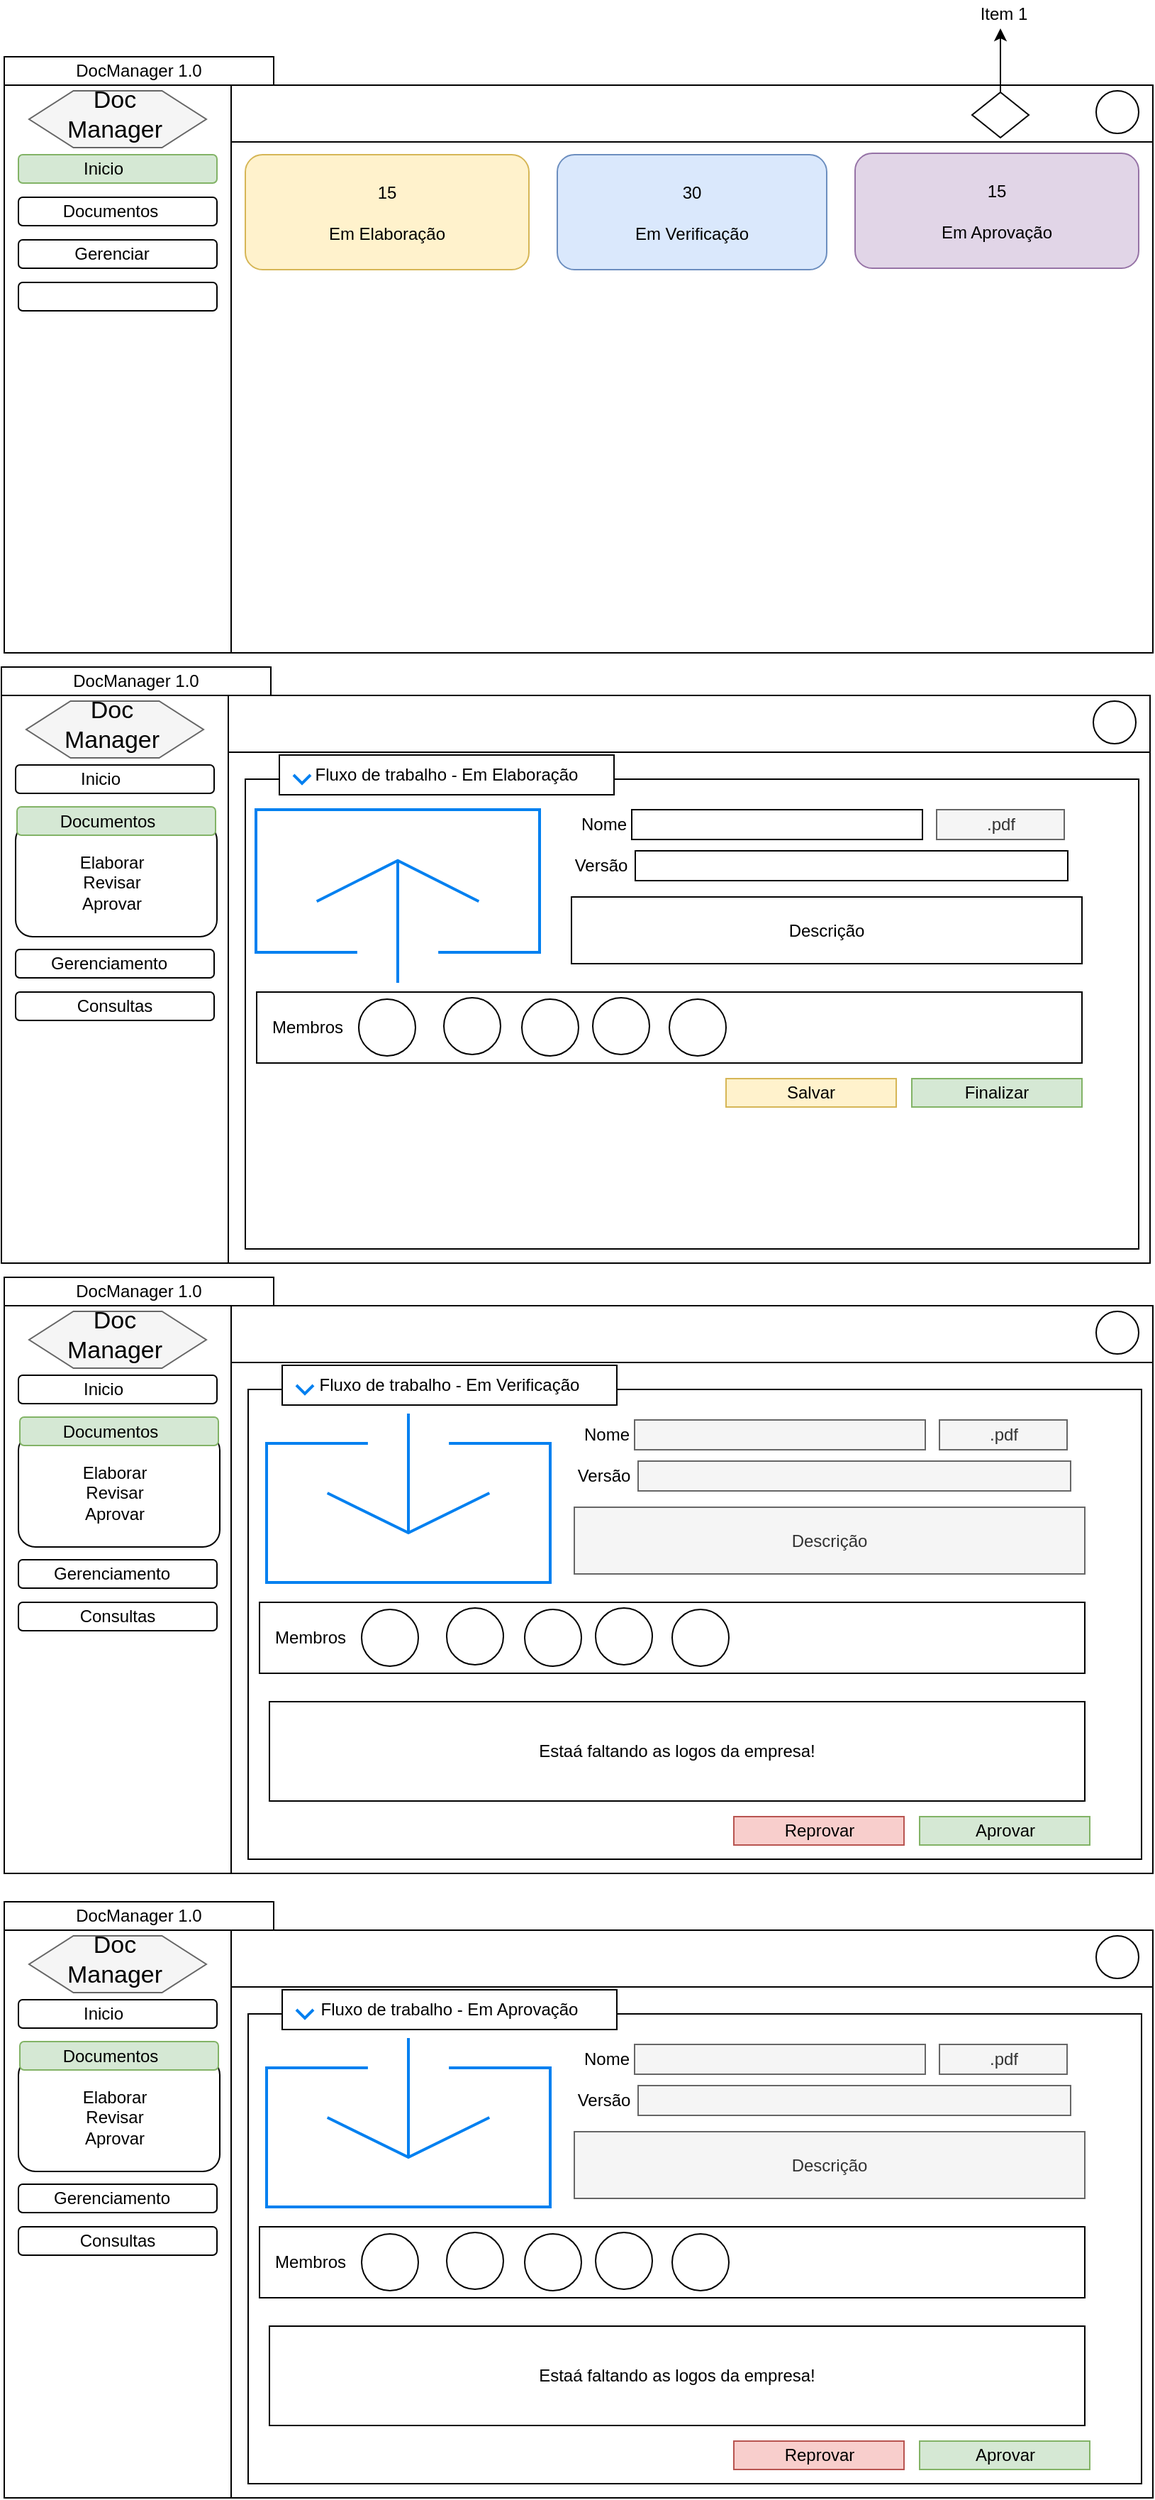 <mxfile version="10.6.0" type="device"><diagram id="bI2BB0mGl0S2HGkJLrth" name="Page-1"><mxGraphModel dx="1329" dy="809" grid="1" gridSize="10" guides="1" tooltips="1" connect="1" arrows="1" fold="1" page="1" pageScale="1" pageWidth="827" pageHeight="1169" math="0" shadow="0"><root><mxCell id="0"/><mxCell id="1" parent="0"/><mxCell id="Ie20CmbfMBGJbWG-O1Qj-21" value="" style="rounded=0;whiteSpace=wrap;html=1;" vertex="1" parent="1"><mxGeometry x="8" y="550" width="810" height="400" as="geometry"/></mxCell><mxCell id="Ie20CmbfMBGJbWG-O1Qj-53" value="" style="rounded=0;whiteSpace=wrap;html=1;" vertex="1" parent="1"><mxGeometry x="180" y="609" width="630" height="331" as="geometry"/></mxCell><mxCell id="Ie20CmbfMBGJbWG-O1Qj-2" value="" style="rounded=0;whiteSpace=wrap;html=1;" vertex="1" parent="1"><mxGeometry x="10" y="120" width="810" height="400" as="geometry"/></mxCell><mxCell id="Ie20CmbfMBGJbWG-O1Qj-3" value="DocManager 1.0" style="rounded=0;whiteSpace=wrap;html=1;" vertex="1" parent="1"><mxGeometry x="10" y="100" width="190" height="20" as="geometry"/></mxCell><mxCell id="Ie20CmbfMBGJbWG-O1Qj-4" value="" style="rounded=0;whiteSpace=wrap;html=1;" vertex="1" parent="1"><mxGeometry x="170" y="120" width="650" height="40" as="geometry"/></mxCell><mxCell id="Ie20CmbfMBGJbWG-O1Qj-5" value="" style="rounded=0;whiteSpace=wrap;html=1;" vertex="1" parent="1"><mxGeometry x="10" y="120" width="160" height="400" as="geometry"/></mxCell><mxCell id="Ie20CmbfMBGJbWG-O1Qj-6" value="" style="rounded=1;whiteSpace=wrap;html=1;fillColor=#d5e8d4;strokeColor=#82b366;" vertex="1" parent="1"><mxGeometry x="20" y="169" width="140" height="20" as="geometry"/></mxCell><mxCell id="Ie20CmbfMBGJbWG-O1Qj-7" value="" style="rounded=1;whiteSpace=wrap;html=1;" vertex="1" parent="1"><mxGeometry x="20" y="199" width="140" height="20" as="geometry"/></mxCell><mxCell id="Ie20CmbfMBGJbWG-O1Qj-8" value="" style="rounded=1;whiteSpace=wrap;html=1;" vertex="1" parent="1"><mxGeometry x="20" y="229" width="140" height="20" as="geometry"/></mxCell><mxCell id="Ie20CmbfMBGJbWG-O1Qj-9" value="" style="rounded=1;whiteSpace=wrap;html=1;" vertex="1" parent="1"><mxGeometry x="20" y="259" width="140" height="20" as="geometry"/></mxCell><mxCell id="Ie20CmbfMBGJbWG-O1Qj-11" value="" style="shape=hexagon;perimeter=hexagonPerimeter2;whiteSpace=wrap;html=1;fillColor=#f5f5f5;strokeColor=#666666;fontColor=#333333;" vertex="1" parent="1"><mxGeometry x="27.5" y="124" width="125" height="40" as="geometry"/></mxCell><mxCell id="Ie20CmbfMBGJbWG-O1Qj-10" value="&lt;font style=&quot;font-size: 17px&quot;&gt;Doc&lt;br&gt;Manager&lt;/font&gt;" style="text;html=1;strokeColor=none;fillColor=none;align=center;verticalAlign=middle;whiteSpace=wrap;rounded=0;" vertex="1" parent="1"><mxGeometry x="67.5" y="131" width="40" height="20" as="geometry"/></mxCell><mxCell id="Ie20CmbfMBGJbWG-O1Qj-12" value="" style="ellipse;whiteSpace=wrap;html=1;aspect=fixed;" vertex="1" parent="1"><mxGeometry x="780" y="124" width="30" height="30" as="geometry"/></mxCell><mxCell id="Ie20CmbfMBGJbWG-O1Qj-13" value="Inicio" style="text;html=1;strokeColor=none;fillColor=none;align=center;verticalAlign=middle;whiteSpace=wrap;rounded=0;" vertex="1" parent="1"><mxGeometry x="60" y="169" width="40" height="20" as="geometry"/></mxCell><mxCell id="Ie20CmbfMBGJbWG-O1Qj-14" value="Documentos" style="text;html=1;strokeColor=none;fillColor=none;align=center;verticalAlign=middle;whiteSpace=wrap;rounded=0;" vertex="1" parent="1"><mxGeometry x="65" y="199" width="40" height="20" as="geometry"/></mxCell><mxCell id="Ie20CmbfMBGJbWG-O1Qj-15" value="Gerenciar" style="text;html=1;strokeColor=none;fillColor=none;align=center;verticalAlign=middle;whiteSpace=wrap;rounded=0;" vertex="1" parent="1"><mxGeometry x="66" y="229" width="40" height="20" as="geometry"/></mxCell><mxCell id="Ie20CmbfMBGJbWG-O1Qj-17" value="15&lt;br&gt;&lt;br&gt;Em Elaboração" style="rounded=1;whiteSpace=wrap;html=1;fillColor=#fff2cc;strokeColor=#d6b656;" vertex="1" parent="1"><mxGeometry x="180" y="169" width="200" height="81" as="geometry"/></mxCell><mxCell id="Ie20CmbfMBGJbWG-O1Qj-18" value="30&lt;br&gt;&lt;br&gt;Em Verificação" style="rounded=1;whiteSpace=wrap;html=1;fillColor=#dae8fc;strokeColor=#6c8ebf;" vertex="1" parent="1"><mxGeometry x="400" y="169" width="190" height="81" as="geometry"/></mxCell><mxCell id="Ie20CmbfMBGJbWG-O1Qj-20" value="15&lt;br&gt;&lt;br&gt;Em Aprovação" style="rounded=1;whiteSpace=wrap;html=1;fillColor=#e1d5e7;strokeColor=#9673a6;" vertex="1" parent="1"><mxGeometry x="610" y="168" width="200" height="81" as="geometry"/></mxCell><mxCell id="Ie20CmbfMBGJbWG-O1Qj-22" value="DocManager 1.0" style="rounded=0;whiteSpace=wrap;html=1;" vertex="1" parent="1"><mxGeometry x="8" y="530" width="190" height="20" as="geometry"/></mxCell><mxCell id="Ie20CmbfMBGJbWG-O1Qj-23" value="" style="rounded=0;whiteSpace=wrap;html=1;" vertex="1" parent="1"><mxGeometry x="168" y="550" width="650" height="40" as="geometry"/></mxCell><mxCell id="Ie20CmbfMBGJbWG-O1Qj-24" value="" style="rounded=0;whiteSpace=wrap;html=1;" vertex="1" parent="1"><mxGeometry x="8" y="550" width="160" height="400" as="geometry"/></mxCell><mxCell id="Ie20CmbfMBGJbWG-O1Qj-25" value="" style="rounded=1;whiteSpace=wrap;html=1;" vertex="1" parent="1"><mxGeometry x="18" y="599" width="140" height="20" as="geometry"/></mxCell><mxCell id="Ie20CmbfMBGJbWG-O1Qj-27" value="" style="rounded=1;whiteSpace=wrap;html=1;" vertex="1" parent="1"><mxGeometry x="18" y="729" width="140" height="20" as="geometry"/></mxCell><mxCell id="Ie20CmbfMBGJbWG-O1Qj-28" value="Consultas" style="rounded=1;whiteSpace=wrap;html=1;" vertex="1" parent="1"><mxGeometry x="18" y="759" width="140" height="20" as="geometry"/></mxCell><mxCell id="Ie20CmbfMBGJbWG-O1Qj-29" value="" style="shape=hexagon;perimeter=hexagonPerimeter2;whiteSpace=wrap;html=1;fillColor=#f5f5f5;strokeColor=#666666;fontColor=#333333;" vertex="1" parent="1"><mxGeometry x="25.5" y="554" width="125" height="40" as="geometry"/></mxCell><mxCell id="Ie20CmbfMBGJbWG-O1Qj-30" value="&lt;font style=&quot;font-size: 17px&quot;&gt;Doc&lt;br&gt;Manager&lt;/font&gt;" style="text;html=1;strokeColor=none;fillColor=none;align=center;verticalAlign=middle;whiteSpace=wrap;rounded=0;" vertex="1" parent="1"><mxGeometry x="65.5" y="561" width="40" height="20" as="geometry"/></mxCell><mxCell id="Ie20CmbfMBGJbWG-O1Qj-31" value="" style="ellipse;whiteSpace=wrap;html=1;aspect=fixed;" vertex="1" parent="1"><mxGeometry x="778" y="554" width="30" height="30" as="geometry"/></mxCell><mxCell id="Ie20CmbfMBGJbWG-O1Qj-32" value="Inicio" style="text;html=1;strokeColor=none;fillColor=none;align=center;verticalAlign=middle;whiteSpace=wrap;rounded=0;" vertex="1" parent="1"><mxGeometry x="58" y="599" width="40" height="20" as="geometry"/></mxCell><mxCell id="Ie20CmbfMBGJbWG-O1Qj-34" value="Gerenciamento" style="text;html=1;strokeColor=none;fillColor=none;align=center;verticalAlign=middle;whiteSpace=wrap;rounded=0;" vertex="1" parent="1"><mxGeometry x="64" y="729" width="40" height="20" as="geometry"/></mxCell><mxCell id="Ie20CmbfMBGJbWG-O1Qj-38" value="" style="rounded=0;whiteSpace=wrap;html=1;" vertex="1" parent="1"><mxGeometry x="452.5" y="630.5" width="205" height="21" as="geometry"/></mxCell><mxCell id="Ie20CmbfMBGJbWG-O1Qj-42" value="" style="html=1;verticalLabelPosition=bottom;align=center;labelBackgroundColor=#ffffff;verticalAlign=top;strokeWidth=2;strokeColor=#0080F0;fillColor=#ffffff;shadow=0;dashed=0;shape=mxgraph.ios7.icons.up;" vertex="1" parent="1"><mxGeometry x="187.5" y="630.5" width="200" height="122" as="geometry"/></mxCell><mxCell id="Ie20CmbfMBGJbWG-O1Qj-44" value="Nome" style="text;html=1;strokeColor=none;fillColor=none;align=center;verticalAlign=middle;whiteSpace=wrap;rounded=0;" vertex="1" parent="1"><mxGeometry x="412.5" y="630.5" width="40" height="20" as="geometry"/></mxCell><mxCell id="Ie20CmbfMBGJbWG-O1Qj-45" value="" style="rounded=0;whiteSpace=wrap;html=1;" vertex="1" parent="1"><mxGeometry x="455" y="659.5" width="305" height="21" as="geometry"/></mxCell><mxCell id="Ie20CmbfMBGJbWG-O1Qj-46" value="Versão" style="text;html=1;strokeColor=none;fillColor=none;align=center;verticalAlign=middle;whiteSpace=wrap;rounded=0;" vertex="1" parent="1"><mxGeometry x="411" y="659.5" width="40" height="20" as="geometry"/></mxCell><mxCell id="Ie20CmbfMBGJbWG-O1Qj-48" value=".pdf" style="rounded=0;whiteSpace=wrap;html=1;fillColor=#f5f5f5;strokeColor=#666666;fontColor=#333333;" vertex="1" parent="1"><mxGeometry x="667.5" y="630.5" width="90" height="21" as="geometry"/></mxCell><mxCell id="Ie20CmbfMBGJbWG-O1Qj-49" value="Descrição" style="rounded=0;whiteSpace=wrap;html=1;" vertex="1" parent="1"><mxGeometry x="410" y="692" width="360" height="47" as="geometry"/></mxCell><mxCell id="Ie20CmbfMBGJbWG-O1Qj-50" value="" style="rounded=0;whiteSpace=wrap;html=1;" vertex="1" parent="1"><mxGeometry x="188" y="759" width="582" height="50" as="geometry"/></mxCell><mxCell id="Ie20CmbfMBGJbWG-O1Qj-51" value="" style="ellipse;whiteSpace=wrap;html=1;aspect=fixed;" vertex="1" parent="1"><mxGeometry x="260" y="764" width="40" height="40" as="geometry"/></mxCell><mxCell id="Ie20CmbfMBGJbWG-O1Qj-52" value="Membros" style="text;html=1;strokeColor=none;fillColor=none;align=center;verticalAlign=middle;whiteSpace=wrap;rounded=0;" vertex="1" parent="1"><mxGeometry x="204" y="774" width="40" height="20" as="geometry"/></mxCell><mxCell id="Ie20CmbfMBGJbWG-O1Qj-54" value="Fluxo de trabalho - Em Elaboração" style="rounded=0;whiteSpace=wrap;html=1;" vertex="1" parent="1"><mxGeometry x="204" y="592" width="236" height="28" as="geometry"/></mxCell><mxCell id="Ie20CmbfMBGJbWG-O1Qj-55" value="" style="rounded=1;whiteSpace=wrap;html=1;" vertex="1" parent="1"><mxGeometry x="18" y="640" width="142" height="80" as="geometry"/></mxCell><mxCell id="Ie20CmbfMBGJbWG-O1Qj-26" value="" style="rounded=1;whiteSpace=wrap;html=1;fillColor=#d5e8d4;strokeColor=#82b366;" vertex="1" parent="1"><mxGeometry x="19" y="628.5" width="140" height="20" as="geometry"/></mxCell><mxCell id="Ie20CmbfMBGJbWG-O1Qj-33" value="Documentos" style="text;html=1;strokeColor=none;fillColor=none;align=center;verticalAlign=middle;whiteSpace=wrap;rounded=0;" vertex="1" parent="1"><mxGeometry x="63" y="629" width="40" height="20" as="geometry"/></mxCell><mxCell id="Ie20CmbfMBGJbWG-O1Qj-56" value="Elaborar&lt;br&gt;Revisar&lt;br&gt;Aprovar" style="text;html=1;strokeColor=none;fillColor=none;align=center;verticalAlign=middle;whiteSpace=wrap;rounded=0;" vertex="1" parent="1"><mxGeometry x="66" y="671.5" width="40" height="20" as="geometry"/></mxCell><mxCell id="Ie20CmbfMBGJbWG-O1Qj-57" value="" style="ellipse;whiteSpace=wrap;html=1;aspect=fixed;" vertex="1" parent="1"><mxGeometry x="320" y="763" width="40" height="40" as="geometry"/></mxCell><mxCell id="Ie20CmbfMBGJbWG-O1Qj-58" value="" style="ellipse;whiteSpace=wrap;html=1;aspect=fixed;" vertex="1" parent="1"><mxGeometry x="375" y="764" width="40" height="40" as="geometry"/></mxCell><mxCell id="Ie20CmbfMBGJbWG-O1Qj-59" value="" style="ellipse;whiteSpace=wrap;html=1;aspect=fixed;" vertex="1" parent="1"><mxGeometry x="425" y="763" width="40" height="40" as="geometry"/></mxCell><mxCell id="Ie20CmbfMBGJbWG-O1Qj-60" value="" style="ellipse;whiteSpace=wrap;html=1;aspect=fixed;" vertex="1" parent="1"><mxGeometry x="479" y="764" width="40" height="40" as="geometry"/></mxCell><mxCell id="Ie20CmbfMBGJbWG-O1Qj-61" value="Salvar" style="rounded=0;whiteSpace=wrap;html=1;fillColor=#fff2cc;strokeColor=#d6b656;" vertex="1" parent="1"><mxGeometry x="519" y="820" width="120" height="20" as="geometry"/></mxCell><mxCell id="Ie20CmbfMBGJbWG-O1Qj-62" value="Finalizar" style="rounded=0;whiteSpace=wrap;html=1;fillColor=#d5e8d4;strokeColor=#82b366;" vertex="1" parent="1"><mxGeometry x="650" y="820" width="120" height="20" as="geometry"/></mxCell><mxCell id="Ie20CmbfMBGJbWG-O1Qj-64" value="" style="html=1;verticalLabelPosition=bottom;labelBackgroundColor=#ffffff;verticalAlign=top;shadow=0;dashed=0;strokeWidth=2;shape=mxgraph.ios7.misc.down;strokeColor=#0080f0;" vertex="1" parent="1"><mxGeometry x="214" y="606" width="12" height="6" as="geometry"/></mxCell><mxCell id="Ie20CmbfMBGJbWG-O1Qj-65" value="" style="rounded=0;whiteSpace=wrap;html=1;" vertex="1" parent="1"><mxGeometry x="10" y="980" width="810" height="400" as="geometry"/></mxCell><mxCell id="Ie20CmbfMBGJbWG-O1Qj-66" value="" style="rounded=0;whiteSpace=wrap;html=1;" vertex="1" parent="1"><mxGeometry x="182" y="1039" width="630" height="331" as="geometry"/></mxCell><mxCell id="Ie20CmbfMBGJbWG-O1Qj-67" value="DocManager 1.0" style="rounded=0;whiteSpace=wrap;html=1;" vertex="1" parent="1"><mxGeometry x="10" y="960" width="190" height="20" as="geometry"/></mxCell><mxCell id="Ie20CmbfMBGJbWG-O1Qj-68" value="" style="rounded=0;whiteSpace=wrap;html=1;" vertex="1" parent="1"><mxGeometry x="170" y="980" width="650" height="40" as="geometry"/></mxCell><mxCell id="Ie20CmbfMBGJbWG-O1Qj-69" value="" style="rounded=0;whiteSpace=wrap;html=1;" vertex="1" parent="1"><mxGeometry x="10" y="980" width="160" height="400" as="geometry"/></mxCell><mxCell id="Ie20CmbfMBGJbWG-O1Qj-70" value="" style="rounded=1;whiteSpace=wrap;html=1;" vertex="1" parent="1"><mxGeometry x="20" y="1029" width="140" height="20" as="geometry"/></mxCell><mxCell id="Ie20CmbfMBGJbWG-O1Qj-71" value="" style="rounded=1;whiteSpace=wrap;html=1;" vertex="1" parent="1"><mxGeometry x="20" y="1159" width="140" height="20" as="geometry"/></mxCell><mxCell id="Ie20CmbfMBGJbWG-O1Qj-72" value="Consultas" style="rounded=1;whiteSpace=wrap;html=1;" vertex="1" parent="1"><mxGeometry x="20" y="1189" width="140" height="20" as="geometry"/></mxCell><mxCell id="Ie20CmbfMBGJbWG-O1Qj-73" value="" style="shape=hexagon;perimeter=hexagonPerimeter2;whiteSpace=wrap;html=1;fillColor=#f5f5f5;strokeColor=#666666;fontColor=#333333;" vertex="1" parent="1"><mxGeometry x="27.5" y="984" width="125" height="40" as="geometry"/></mxCell><mxCell id="Ie20CmbfMBGJbWG-O1Qj-74" value="&lt;font style=&quot;font-size: 17px&quot;&gt;Doc&lt;br&gt;Manager&lt;/font&gt;" style="text;html=1;strokeColor=none;fillColor=none;align=center;verticalAlign=middle;whiteSpace=wrap;rounded=0;" vertex="1" parent="1"><mxGeometry x="67.5" y="991" width="40" height="20" as="geometry"/></mxCell><mxCell id="Ie20CmbfMBGJbWG-O1Qj-75" value="" style="ellipse;whiteSpace=wrap;html=1;aspect=fixed;" vertex="1" parent="1"><mxGeometry x="780" y="984" width="30" height="30" as="geometry"/></mxCell><mxCell id="Ie20CmbfMBGJbWG-O1Qj-76" value="Inicio" style="text;html=1;strokeColor=none;fillColor=none;align=center;verticalAlign=middle;whiteSpace=wrap;rounded=0;" vertex="1" parent="1"><mxGeometry x="60" y="1029" width="40" height="20" as="geometry"/></mxCell><mxCell id="Ie20CmbfMBGJbWG-O1Qj-77" value="Gerenciamento" style="text;html=1;strokeColor=none;fillColor=none;align=center;verticalAlign=middle;whiteSpace=wrap;rounded=0;" vertex="1" parent="1"><mxGeometry x="66" y="1159" width="40" height="20" as="geometry"/></mxCell><mxCell id="Ie20CmbfMBGJbWG-O1Qj-78" value="" style="rounded=0;whiteSpace=wrap;html=1;fillColor=#f5f5f5;strokeColor=#666666;fontColor=#333333;" vertex="1" parent="1"><mxGeometry x="454.5" y="1060.5" width="205" height="21" as="geometry"/></mxCell><mxCell id="Ie20CmbfMBGJbWG-O1Qj-80" value="Nome" style="text;html=1;strokeColor=none;fillColor=none;align=center;verticalAlign=middle;whiteSpace=wrap;rounded=0;" vertex="1" parent="1"><mxGeometry x="414.5" y="1060.5" width="40" height="20" as="geometry"/></mxCell><mxCell id="Ie20CmbfMBGJbWG-O1Qj-81" value="" style="rounded=0;whiteSpace=wrap;html=1;fillColor=#f5f5f5;strokeColor=#666666;fontColor=#333333;" vertex="1" parent="1"><mxGeometry x="457" y="1089.5" width="305" height="21" as="geometry"/></mxCell><mxCell id="Ie20CmbfMBGJbWG-O1Qj-82" value="Versão" style="text;html=1;strokeColor=none;fillColor=none;align=center;verticalAlign=middle;whiteSpace=wrap;rounded=0;" vertex="1" parent="1"><mxGeometry x="413" y="1089.5" width="40" height="20" as="geometry"/></mxCell><mxCell id="Ie20CmbfMBGJbWG-O1Qj-83" value=".pdf" style="rounded=0;whiteSpace=wrap;html=1;fillColor=#f5f5f5;strokeColor=#666666;fontColor=#333333;" vertex="1" parent="1"><mxGeometry x="669.5" y="1060.5" width="90" height="21" as="geometry"/></mxCell><mxCell id="Ie20CmbfMBGJbWG-O1Qj-84" value="Descrição" style="rounded=0;whiteSpace=wrap;html=1;fillColor=#f5f5f5;strokeColor=#666666;fontColor=#333333;" vertex="1" parent="1"><mxGeometry x="412" y="1122" width="360" height="47" as="geometry"/></mxCell><mxCell id="Ie20CmbfMBGJbWG-O1Qj-85" value="" style="rounded=0;whiteSpace=wrap;html=1;" vertex="1" parent="1"><mxGeometry x="190" y="1189" width="582" height="50" as="geometry"/></mxCell><mxCell id="Ie20CmbfMBGJbWG-O1Qj-86" value="" style="ellipse;whiteSpace=wrap;html=1;aspect=fixed;" vertex="1" parent="1"><mxGeometry x="262" y="1194" width="40" height="40" as="geometry"/></mxCell><mxCell id="Ie20CmbfMBGJbWG-O1Qj-87" value="Membros" style="text;html=1;strokeColor=none;fillColor=none;align=center;verticalAlign=middle;whiteSpace=wrap;rounded=0;" vertex="1" parent="1"><mxGeometry x="206" y="1204" width="40" height="20" as="geometry"/></mxCell><mxCell id="Ie20CmbfMBGJbWG-O1Qj-88" value="Fluxo de trabalho - Em Verificação" style="rounded=0;whiteSpace=wrap;html=1;" vertex="1" parent="1"><mxGeometry x="206" y="1022" width="236" height="28" as="geometry"/></mxCell><mxCell id="Ie20CmbfMBGJbWG-O1Qj-89" value="" style="rounded=1;whiteSpace=wrap;html=1;" vertex="1" parent="1"><mxGeometry x="20" y="1070" width="142" height="80" as="geometry"/></mxCell><mxCell id="Ie20CmbfMBGJbWG-O1Qj-90" value="" style="rounded=1;whiteSpace=wrap;html=1;fillColor=#d5e8d4;strokeColor=#82b366;" vertex="1" parent="1"><mxGeometry x="21" y="1058.5" width="140" height="20" as="geometry"/></mxCell><mxCell id="Ie20CmbfMBGJbWG-O1Qj-91" value="Documentos" style="text;html=1;strokeColor=none;fillColor=none;align=center;verticalAlign=middle;whiteSpace=wrap;rounded=0;" vertex="1" parent="1"><mxGeometry x="65" y="1059" width="40" height="20" as="geometry"/></mxCell><mxCell id="Ie20CmbfMBGJbWG-O1Qj-92" value="Elaborar&lt;br&gt;Revisar&lt;br&gt;Aprovar" style="text;html=1;strokeColor=none;fillColor=none;align=center;verticalAlign=middle;whiteSpace=wrap;rounded=0;" vertex="1" parent="1"><mxGeometry x="68" y="1101.5" width="40" height="20" as="geometry"/></mxCell><mxCell id="Ie20CmbfMBGJbWG-O1Qj-93" value="" style="ellipse;whiteSpace=wrap;html=1;aspect=fixed;" vertex="1" parent="1"><mxGeometry x="322" y="1193" width="40" height="40" as="geometry"/></mxCell><mxCell id="Ie20CmbfMBGJbWG-O1Qj-94" value="" style="ellipse;whiteSpace=wrap;html=1;aspect=fixed;" vertex="1" parent="1"><mxGeometry x="377" y="1194" width="40" height="40" as="geometry"/></mxCell><mxCell id="Ie20CmbfMBGJbWG-O1Qj-95" value="" style="ellipse;whiteSpace=wrap;html=1;aspect=fixed;" vertex="1" parent="1"><mxGeometry x="427" y="1193" width="40" height="40" as="geometry"/></mxCell><mxCell id="Ie20CmbfMBGJbWG-O1Qj-96" value="" style="ellipse;whiteSpace=wrap;html=1;aspect=fixed;" vertex="1" parent="1"><mxGeometry x="481" y="1194" width="40" height="40" as="geometry"/></mxCell><mxCell id="Ie20CmbfMBGJbWG-O1Qj-97" value="Reprovar" style="rounded=0;whiteSpace=wrap;html=1;fillColor=#f8cecc;strokeColor=#b85450;" vertex="1" parent="1"><mxGeometry x="524.5" y="1340" width="120" height="20" as="geometry"/></mxCell><mxCell id="Ie20CmbfMBGJbWG-O1Qj-98" value="Aprovar" style="rounded=0;whiteSpace=wrap;html=1;fillColor=#d5e8d4;strokeColor=#82b366;" vertex="1" parent="1"><mxGeometry x="655.5" y="1340" width="120" height="20" as="geometry"/></mxCell><mxCell id="Ie20CmbfMBGJbWG-O1Qj-99" value="" style="html=1;verticalLabelPosition=bottom;labelBackgroundColor=#ffffff;verticalAlign=top;shadow=0;dashed=0;strokeWidth=2;shape=mxgraph.ios7.misc.down;strokeColor=#0080f0;" vertex="1" parent="1"><mxGeometry x="216" y="1036" width="12" height="6" as="geometry"/></mxCell><mxCell id="Ie20CmbfMBGJbWG-O1Qj-100" value="" style="html=1;verticalLabelPosition=bottom;align=center;labelBackgroundColor=#ffffff;verticalAlign=top;strokeWidth=2;strokeColor=#0080F0;fillColor=#ffffff;shadow=0;dashed=0;shape=mxgraph.ios7.icons.down;" vertex="1" parent="1"><mxGeometry x="195" y="1056" width="200" height="119" as="geometry"/></mxCell><mxCell id="Ie20CmbfMBGJbWG-O1Qj-101" value="Estaá faltando as logos da empresa!" style="rounded=0;whiteSpace=wrap;html=1;" vertex="1" parent="1"><mxGeometry x="197" y="1259" width="575" height="70" as="geometry"/></mxCell><mxCell id="Ie20CmbfMBGJbWG-O1Qj-102" value="" style="rounded=0;whiteSpace=wrap;html=1;" vertex="1" parent="1"><mxGeometry x="10" y="1420" width="810" height="400" as="geometry"/></mxCell><mxCell id="Ie20CmbfMBGJbWG-O1Qj-103" value="" style="rounded=0;whiteSpace=wrap;html=1;" vertex="1" parent="1"><mxGeometry x="182" y="1479" width="630" height="331" as="geometry"/></mxCell><mxCell id="Ie20CmbfMBGJbWG-O1Qj-104" value="DocManager 1.0" style="rounded=0;whiteSpace=wrap;html=1;" vertex="1" parent="1"><mxGeometry x="10" y="1400" width="190" height="20" as="geometry"/></mxCell><mxCell id="Ie20CmbfMBGJbWG-O1Qj-105" value="" style="rounded=0;whiteSpace=wrap;html=1;" vertex="1" parent="1"><mxGeometry x="170" y="1420" width="650" height="40" as="geometry"/></mxCell><mxCell id="Ie20CmbfMBGJbWG-O1Qj-106" value="" style="rounded=0;whiteSpace=wrap;html=1;" vertex="1" parent="1"><mxGeometry x="10" y="1420" width="160" height="400" as="geometry"/></mxCell><mxCell id="Ie20CmbfMBGJbWG-O1Qj-107" value="" style="rounded=1;whiteSpace=wrap;html=1;" vertex="1" parent="1"><mxGeometry x="20" y="1469" width="140" height="20" as="geometry"/></mxCell><mxCell id="Ie20CmbfMBGJbWG-O1Qj-108" value="" style="rounded=1;whiteSpace=wrap;html=1;" vertex="1" parent="1"><mxGeometry x="20" y="1599" width="140" height="20" as="geometry"/></mxCell><mxCell id="Ie20CmbfMBGJbWG-O1Qj-109" value="Consultas" style="rounded=1;whiteSpace=wrap;html=1;" vertex="1" parent="1"><mxGeometry x="20" y="1629" width="140" height="20" as="geometry"/></mxCell><mxCell id="Ie20CmbfMBGJbWG-O1Qj-110" value="" style="shape=hexagon;perimeter=hexagonPerimeter2;whiteSpace=wrap;html=1;fillColor=#f5f5f5;strokeColor=#666666;fontColor=#333333;" vertex="1" parent="1"><mxGeometry x="27.5" y="1424" width="125" height="40" as="geometry"/></mxCell><mxCell id="Ie20CmbfMBGJbWG-O1Qj-111" value="&lt;font style=&quot;font-size: 17px&quot;&gt;Doc&lt;br&gt;Manager&lt;/font&gt;" style="text;html=1;strokeColor=none;fillColor=none;align=center;verticalAlign=middle;whiteSpace=wrap;rounded=0;" vertex="1" parent="1"><mxGeometry x="67.5" y="1431" width="40" height="20" as="geometry"/></mxCell><mxCell id="Ie20CmbfMBGJbWG-O1Qj-112" value="" style="ellipse;whiteSpace=wrap;html=1;aspect=fixed;" vertex="1" parent="1"><mxGeometry x="780" y="1424" width="30" height="30" as="geometry"/></mxCell><mxCell id="Ie20CmbfMBGJbWG-O1Qj-113" value="Inicio" style="text;html=1;strokeColor=none;fillColor=none;align=center;verticalAlign=middle;whiteSpace=wrap;rounded=0;" vertex="1" parent="1"><mxGeometry x="60" y="1469" width="40" height="20" as="geometry"/></mxCell><mxCell id="Ie20CmbfMBGJbWG-O1Qj-114" value="Gerenciamento" style="text;html=1;strokeColor=none;fillColor=none;align=center;verticalAlign=middle;whiteSpace=wrap;rounded=0;" vertex="1" parent="1"><mxGeometry x="66" y="1599" width="40" height="20" as="geometry"/></mxCell><mxCell id="Ie20CmbfMBGJbWG-O1Qj-115" value="" style="rounded=0;whiteSpace=wrap;html=1;fillColor=#f5f5f5;strokeColor=#666666;fontColor=#333333;" vertex="1" parent="1"><mxGeometry x="454.5" y="1500.5" width="205" height="21" as="geometry"/></mxCell><mxCell id="Ie20CmbfMBGJbWG-O1Qj-116" value="Nome" style="text;html=1;strokeColor=none;fillColor=none;align=center;verticalAlign=middle;whiteSpace=wrap;rounded=0;" vertex="1" parent="1"><mxGeometry x="414.5" y="1500.5" width="40" height="20" as="geometry"/></mxCell><mxCell id="Ie20CmbfMBGJbWG-O1Qj-117" value="" style="rounded=0;whiteSpace=wrap;html=1;fillColor=#f5f5f5;strokeColor=#666666;fontColor=#333333;" vertex="1" parent="1"><mxGeometry x="457" y="1529.5" width="305" height="21" as="geometry"/></mxCell><mxCell id="Ie20CmbfMBGJbWG-O1Qj-118" value="Versão" style="text;html=1;strokeColor=none;fillColor=none;align=center;verticalAlign=middle;whiteSpace=wrap;rounded=0;" vertex="1" parent="1"><mxGeometry x="413" y="1529.5" width="40" height="20" as="geometry"/></mxCell><mxCell id="Ie20CmbfMBGJbWG-O1Qj-119" value=".pdf" style="rounded=0;whiteSpace=wrap;html=1;fillColor=#f5f5f5;strokeColor=#666666;fontColor=#333333;" vertex="1" parent="1"><mxGeometry x="669.5" y="1500.5" width="90" height="21" as="geometry"/></mxCell><mxCell id="Ie20CmbfMBGJbWG-O1Qj-120" value="Descrição" style="rounded=0;whiteSpace=wrap;html=1;fillColor=#f5f5f5;strokeColor=#666666;fontColor=#333333;" vertex="1" parent="1"><mxGeometry x="412" y="1562" width="360" height="47" as="geometry"/></mxCell><mxCell id="Ie20CmbfMBGJbWG-O1Qj-121" value="" style="rounded=0;whiteSpace=wrap;html=1;" vertex="1" parent="1"><mxGeometry x="190" y="1629" width="582" height="50" as="geometry"/></mxCell><mxCell id="Ie20CmbfMBGJbWG-O1Qj-122" value="" style="ellipse;whiteSpace=wrap;html=1;aspect=fixed;" vertex="1" parent="1"><mxGeometry x="262" y="1634" width="40" height="40" as="geometry"/></mxCell><mxCell id="Ie20CmbfMBGJbWG-O1Qj-123" value="Membros" style="text;html=1;strokeColor=none;fillColor=none;align=center;verticalAlign=middle;whiteSpace=wrap;rounded=0;" vertex="1" parent="1"><mxGeometry x="206" y="1644" width="40" height="20" as="geometry"/></mxCell><mxCell id="Ie20CmbfMBGJbWG-O1Qj-124" value="Fluxo de trabalho - Em Aprovação" style="rounded=0;whiteSpace=wrap;html=1;" vertex="1" parent="1"><mxGeometry x="206" y="1462" width="236" height="28" as="geometry"/></mxCell><mxCell id="Ie20CmbfMBGJbWG-O1Qj-125" value="" style="rounded=1;whiteSpace=wrap;html=1;" vertex="1" parent="1"><mxGeometry x="20" y="1510" width="142" height="80" as="geometry"/></mxCell><mxCell id="Ie20CmbfMBGJbWG-O1Qj-126" value="" style="rounded=1;whiteSpace=wrap;html=1;fillColor=#d5e8d4;strokeColor=#82b366;" vertex="1" parent="1"><mxGeometry x="21" y="1498.5" width="140" height="20" as="geometry"/></mxCell><mxCell id="Ie20CmbfMBGJbWG-O1Qj-127" value="Documentos" style="text;html=1;strokeColor=none;fillColor=none;align=center;verticalAlign=middle;whiteSpace=wrap;rounded=0;" vertex="1" parent="1"><mxGeometry x="65" y="1499" width="40" height="20" as="geometry"/></mxCell><mxCell id="Ie20CmbfMBGJbWG-O1Qj-128" value="Elaborar&lt;br&gt;Revisar&lt;br&gt;Aprovar" style="text;html=1;strokeColor=none;fillColor=none;align=center;verticalAlign=middle;whiteSpace=wrap;rounded=0;" vertex="1" parent="1"><mxGeometry x="68" y="1541.5" width="40" height="20" as="geometry"/></mxCell><mxCell id="Ie20CmbfMBGJbWG-O1Qj-129" value="" style="ellipse;whiteSpace=wrap;html=1;aspect=fixed;" vertex="1" parent="1"><mxGeometry x="322" y="1633" width="40" height="40" as="geometry"/></mxCell><mxCell id="Ie20CmbfMBGJbWG-O1Qj-130" value="" style="ellipse;whiteSpace=wrap;html=1;aspect=fixed;" vertex="1" parent="1"><mxGeometry x="377" y="1634" width="40" height="40" as="geometry"/></mxCell><mxCell id="Ie20CmbfMBGJbWG-O1Qj-131" value="" style="ellipse;whiteSpace=wrap;html=1;aspect=fixed;" vertex="1" parent="1"><mxGeometry x="427" y="1633" width="40" height="40" as="geometry"/></mxCell><mxCell id="Ie20CmbfMBGJbWG-O1Qj-132" value="" style="ellipse;whiteSpace=wrap;html=1;aspect=fixed;" vertex="1" parent="1"><mxGeometry x="481" y="1634" width="40" height="40" as="geometry"/></mxCell><mxCell id="Ie20CmbfMBGJbWG-O1Qj-133" value="Reprovar" style="rounded=0;whiteSpace=wrap;html=1;fillColor=#f8cecc;strokeColor=#b85450;" vertex="1" parent="1"><mxGeometry x="524.5" y="1780" width="120" height="20" as="geometry"/></mxCell><mxCell id="Ie20CmbfMBGJbWG-O1Qj-134" value="Aprovar" style="rounded=0;whiteSpace=wrap;html=1;fillColor=#d5e8d4;strokeColor=#82b366;" vertex="1" parent="1"><mxGeometry x="655.5" y="1780" width="120" height="20" as="geometry"/></mxCell><mxCell id="Ie20CmbfMBGJbWG-O1Qj-135" value="" style="html=1;verticalLabelPosition=bottom;labelBackgroundColor=#ffffff;verticalAlign=top;shadow=0;dashed=0;strokeWidth=2;shape=mxgraph.ios7.misc.down;strokeColor=#0080f0;" vertex="1" parent="1"><mxGeometry x="216" y="1476" width="12" height="6" as="geometry"/></mxCell><mxCell id="Ie20CmbfMBGJbWG-O1Qj-136" value="" style="html=1;verticalLabelPosition=bottom;align=center;labelBackgroundColor=#ffffff;verticalAlign=top;strokeWidth=2;strokeColor=#0080F0;fillColor=#ffffff;shadow=0;dashed=0;shape=mxgraph.ios7.icons.down;" vertex="1" parent="1"><mxGeometry x="195" y="1496" width="200" height="119" as="geometry"/></mxCell><mxCell id="Ie20CmbfMBGJbWG-O1Qj-137" value="Estaá faltando as logos da empresa!" style="rounded=0;whiteSpace=wrap;html=1;" vertex="1" parent="1"><mxGeometry x="197" y="1699" width="575" height="70" as="geometry"/></mxCell><mxCell id="Ie20CmbfMBGJbWG-O1Qj-139" style="edgeStyle=orthogonalEdgeStyle;rounded=0;orthogonalLoop=1;jettySize=auto;html=1;" edge="1" parent="1" source="Ie20CmbfMBGJbWG-O1Qj-138"><mxGeometry relative="1" as="geometry"><mxPoint x="712.5" y="80" as="targetPoint"/></mxGeometry></mxCell><mxCell id="Ie20CmbfMBGJbWG-O1Qj-138" value="" style="rhombus;whiteSpace=wrap;html=1;" vertex="1" parent="1"><mxGeometry x="692.5" y="125" width="40" height="32" as="geometry"/></mxCell><mxCell id="Ie20CmbfMBGJbWG-O1Qj-140" value="Item 1" style="text;html=1;strokeColor=none;fillColor=none;align=center;verticalAlign=middle;whiteSpace=wrap;rounded=0;" vertex="1" parent="1"><mxGeometry x="694.5" y="60" width="40" height="20" as="geometry"/></mxCell><mxCell id="Ie20CmbfMBGJbWG-O1Qj-142" value="" style="shape=image;html=1;verticalAlign=top;verticalLabelPosition=bottom;labelBackgroundColor=#ffffff;imageAspect=0;aspect=fixed;image=https://cdn4.iconfinder.com/data/icons/wirecons-free-vector-icons/32/add-128.png;fontColor=#E6FFDE;" vertex="1" parent="1"><mxGeometry x="535" y="1192" width="44" height="44" as="geometry"/></mxCell><mxCell id="Ie20CmbfMBGJbWG-O1Qj-143" value="" style="shape=image;html=1;verticalAlign=top;verticalLabelPosition=bottom;labelBackgroundColor=#ffffff;imageAspect=0;aspect=fixed;image=https://cdn4.iconfinder.com/data/icons/wirecons-free-vector-icons/32/add-128.png;fontColor=#E6FFDE;" vertex="1" parent="1"><mxGeometry x="533" y="761" width="44" height="44" as="geometry"/></mxCell></root></mxGraphModel></diagram></mxfile>